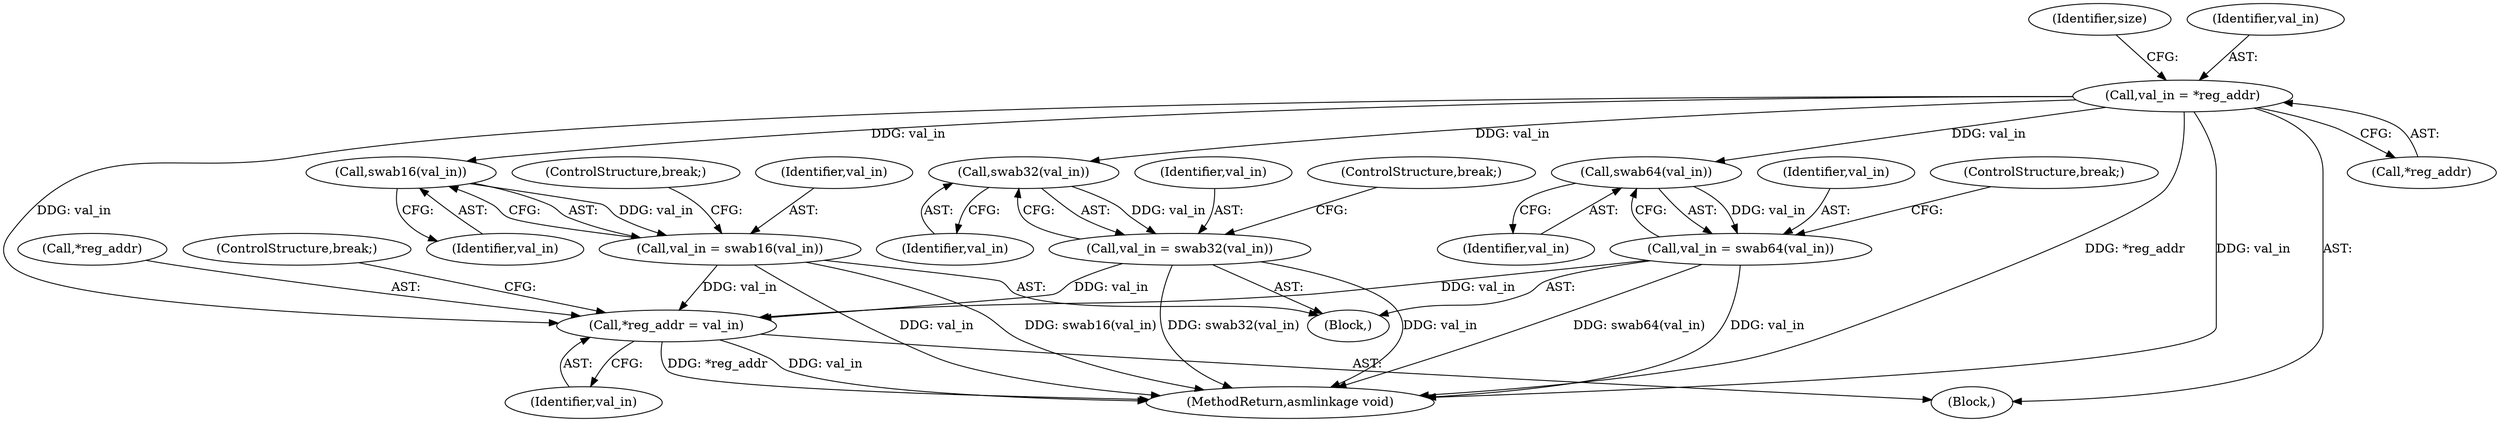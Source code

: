 digraph "0_linux_a8b0ca17b80e92faab46ee7179ba9e99ccb61233_39@pointer" {
"1000235" [label="(Call,val_in = *reg_addr)"];
"1000245" [label="(Call,swab16(val_in))"];
"1000243" [label="(Call,val_in = swab16(val_in))"];
"1000264" [label="(Call,*reg_addr = val_in)"];
"1000251" [label="(Call,swab32(val_in))"];
"1000249" [label="(Call,val_in = swab32(val_in))"];
"1000257" [label="(Call,swab64(val_in))"];
"1000255" [label="(Call,val_in = swab64(val_in))"];
"1000250" [label="(Identifier,val_in)"];
"1000243" [label="(Call,val_in = swab16(val_in))"];
"1000247" [label="(ControlStructure,break;)"];
"1000258" [label="(Identifier,val_in)"];
"1000246" [label="(Identifier,val_in)"];
"1000267" [label="(Identifier,val_in)"];
"1000257" [label="(Call,swab64(val_in))"];
"1000252" [label="(Identifier,val_in)"];
"1000297" [label="(MethodReturn,asmlinkage void)"];
"1000256" [label="(Identifier,val_in)"];
"1000249" [label="(Call,val_in = swab32(val_in))"];
"1000251" [label="(Call,swab32(val_in))"];
"1000264" [label="(Call,*reg_addr = val_in)"];
"1000245" [label="(Call,swab16(val_in))"];
"1000237" [label="(Call,*reg_addr)"];
"1000240" [label="(Identifier,size)"];
"1000265" [label="(Call,*reg_addr)"];
"1000255" [label="(Call,val_in = swab64(val_in))"];
"1000235" [label="(Call,val_in = *reg_addr)"];
"1000233" [label="(Block,)"];
"1000241" [label="(Block,)"];
"1000244" [label="(Identifier,val_in)"];
"1000253" [label="(ControlStructure,break;)"];
"1000268" [label="(ControlStructure,break;)"];
"1000259" [label="(ControlStructure,break;)"];
"1000236" [label="(Identifier,val_in)"];
"1000235" -> "1000233"  [label="AST: "];
"1000235" -> "1000237"  [label="CFG: "];
"1000236" -> "1000235"  [label="AST: "];
"1000237" -> "1000235"  [label="AST: "];
"1000240" -> "1000235"  [label="CFG: "];
"1000235" -> "1000297"  [label="DDG: *reg_addr"];
"1000235" -> "1000297"  [label="DDG: val_in"];
"1000235" -> "1000245"  [label="DDG: val_in"];
"1000235" -> "1000251"  [label="DDG: val_in"];
"1000235" -> "1000257"  [label="DDG: val_in"];
"1000235" -> "1000264"  [label="DDG: val_in"];
"1000245" -> "1000243"  [label="AST: "];
"1000245" -> "1000246"  [label="CFG: "];
"1000246" -> "1000245"  [label="AST: "];
"1000243" -> "1000245"  [label="CFG: "];
"1000245" -> "1000243"  [label="DDG: val_in"];
"1000243" -> "1000241"  [label="AST: "];
"1000244" -> "1000243"  [label="AST: "];
"1000247" -> "1000243"  [label="CFG: "];
"1000243" -> "1000297"  [label="DDG: val_in"];
"1000243" -> "1000297"  [label="DDG: swab16(val_in)"];
"1000243" -> "1000264"  [label="DDG: val_in"];
"1000264" -> "1000233"  [label="AST: "];
"1000264" -> "1000267"  [label="CFG: "];
"1000265" -> "1000264"  [label="AST: "];
"1000267" -> "1000264"  [label="AST: "];
"1000268" -> "1000264"  [label="CFG: "];
"1000264" -> "1000297"  [label="DDG: *reg_addr"];
"1000264" -> "1000297"  [label="DDG: val_in"];
"1000249" -> "1000264"  [label="DDG: val_in"];
"1000255" -> "1000264"  [label="DDG: val_in"];
"1000251" -> "1000249"  [label="AST: "];
"1000251" -> "1000252"  [label="CFG: "];
"1000252" -> "1000251"  [label="AST: "];
"1000249" -> "1000251"  [label="CFG: "];
"1000251" -> "1000249"  [label="DDG: val_in"];
"1000249" -> "1000241"  [label="AST: "];
"1000250" -> "1000249"  [label="AST: "];
"1000253" -> "1000249"  [label="CFG: "];
"1000249" -> "1000297"  [label="DDG: swab32(val_in)"];
"1000249" -> "1000297"  [label="DDG: val_in"];
"1000257" -> "1000255"  [label="AST: "];
"1000257" -> "1000258"  [label="CFG: "];
"1000258" -> "1000257"  [label="AST: "];
"1000255" -> "1000257"  [label="CFG: "];
"1000257" -> "1000255"  [label="DDG: val_in"];
"1000255" -> "1000241"  [label="AST: "];
"1000256" -> "1000255"  [label="AST: "];
"1000259" -> "1000255"  [label="CFG: "];
"1000255" -> "1000297"  [label="DDG: swab64(val_in)"];
"1000255" -> "1000297"  [label="DDG: val_in"];
}
